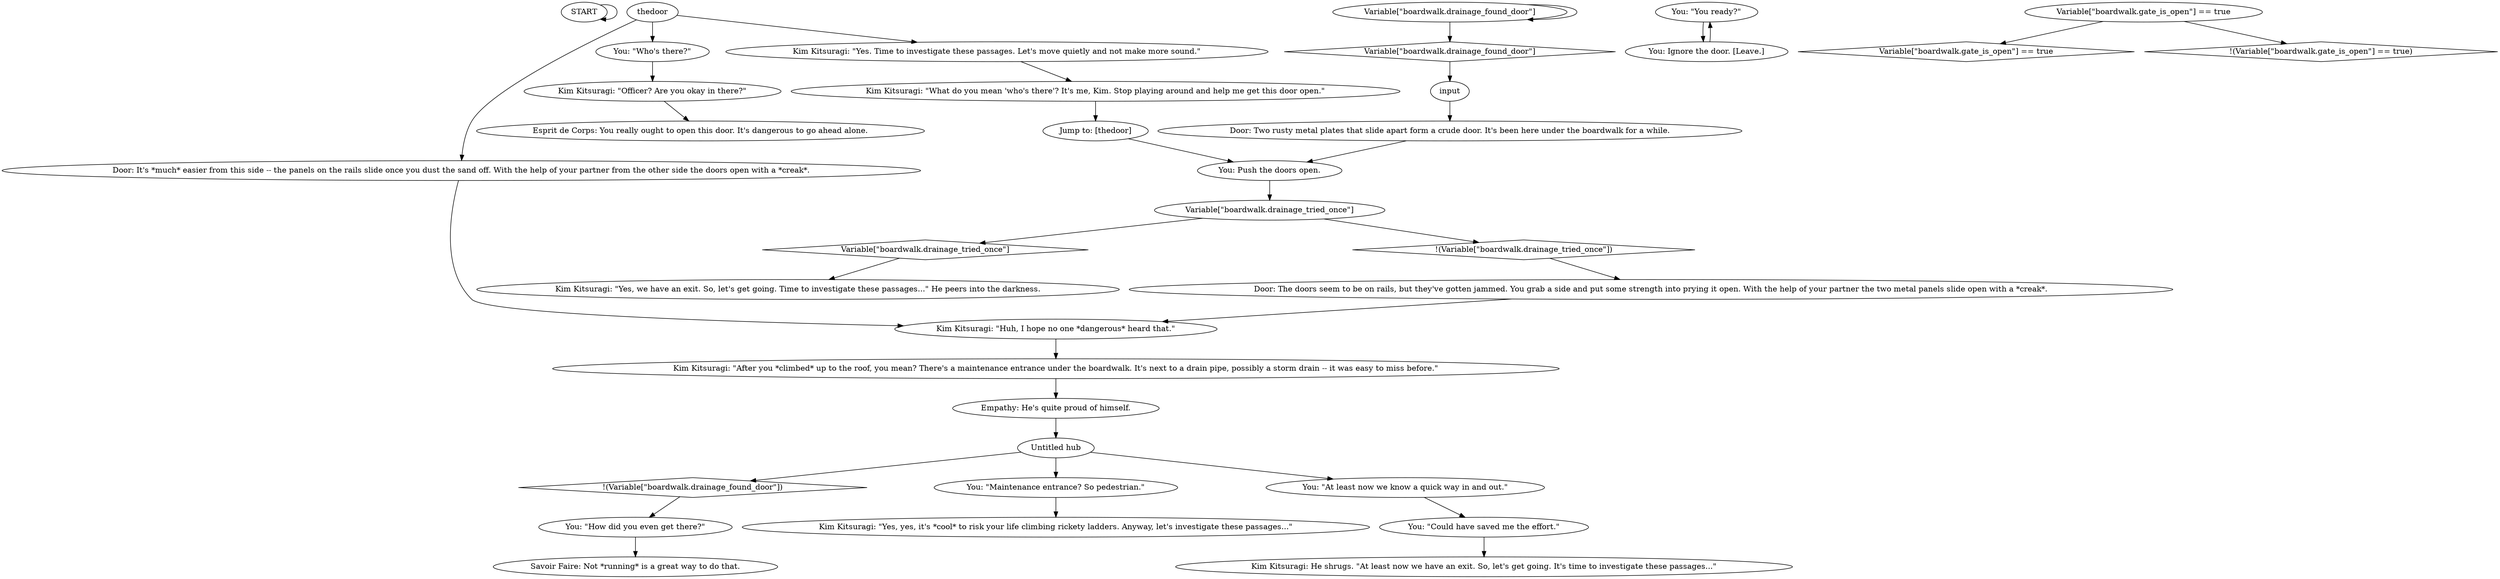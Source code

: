 # LAIR / EXIT DOOR
# Door interactable, open the door, let Kim in. Kim possibly hidden behind fog of war.
# ==================================================
digraph G {
	  0 [label="START"];
	  1 [label="input"];
	  2 [label="You: \"You ready?\""];
	  3 [label="Kim Kitsuragi: \"Officer? Are you okay in there?\""];
	  4 [label="Kim Kitsuragi: \"What do you mean 'who's there'? It's me, Kim. Stop playing around and help me get this door open.\""];
	  5 [label="Savoir Faire: Not *running* is a great way to do that."];
	  6 [label="Kim Kitsuragi: \"After you *climbed* up to the roof, you mean? There's a maintenance entrance under the boardwalk. It's next to a drain pipe, possibly a storm drain -- it was easy to miss before.\""];
	  7 [label="Variable[\"boardwalk.drainage_found_door\"]"];
	  8 [label="Variable[\"boardwalk.drainage_found_door\"]", shape=diamond];
	  9 [label="!(Variable[\"boardwalk.drainage_found_door\"])", shape=diamond];
	  10 [label="You: \"Could have saved me the effort.\""];
	  11 [label="Kim Kitsuragi: \"Yes, we have an exit. So, let's get going. Time to investigate these passages...\" He peers into the darkness."];
	  12 [label="Door: It's *much* easier from this side -- the panels on the rails slide once you dust the sand off. With the help of your partner from the other side the doors open with a *creak*."];
	  13 [label="You: \"Who's there?\""];
	  14 [label="You: Ignore the door. [Leave.]"];
	  15 [label="Kim Kitsuragi: \"Yes. Time to investigate these passages. Let's move quietly and not make more sound.\""];
	  16 [label="You: Push the doors open."];
	  17 [label="thedoor"];
	  18 [label="Variable[\"boardwalk.drainage_tried_once\"]"];
	  19 [label="Variable[\"boardwalk.drainage_tried_once\"]", shape=diamond];
	  20 [label="!(Variable[\"boardwalk.drainage_tried_once\"])", shape=diamond];
	  21 [label="Kim Kitsuragi: \"Yes, yes, it's *cool* to risk your life climbing rickety ladders. Anyway, let's investigate these passages...\""];
	  22 [label="You: \"Maintenance entrance? So pedestrian.\""];
	  23 [label="Kim Kitsuragi: \"Huh, I hope no one *dangerous* heard that.\""];
	  24 [label="Variable[\"boardwalk.gate_is_open\"] == true"];
	  25 [label="Variable[\"boardwalk.gate_is_open\"] == true", shape=diamond];
	  26 [label="!(Variable[\"boardwalk.gate_is_open\"] == true)", shape=diamond];
	  27 [label="Jump to: [thedoor]"];
	  28 [label="Door: Two rusty metal plates that slide apart form a crude door. It's been here under the boardwalk for a while."];
	  29 [label="Door: The doors seem to be on rails, but they've gotten jammed. You grab a side and put some strength into prying it open. With the help of your partner the two metal panels slide open with a *creak*."];
	  30 [label="Esprit de Corps: You really ought to open this door. It's dangerous to go ahead alone."];
	  31 [label="Empathy: He's quite proud of himself."];
	  32 [label="Untitled hub"];
	  33 [label="You: \"At least now we know a quick way in and out.\""];
	  34 [label="Kim Kitsuragi: He shrugs. \"At least now we have an exit. So, let's get going. It's time to investigate these passages...\""];
	  35 [label="You: \"How did you even get there?\""];
	  0 -> 0
	  1 -> 28
	  2 -> 14
	  3 -> 30
	  4 -> 27
	  6 -> 31
	  7 -> 8
	  7 -> 7
	  8 -> 1
	  9 -> 35
	  10 -> 34
	  12 -> 23
	  13 -> 3
	  14 -> 2
	  15 -> 4
	  16 -> 18
	  17 -> 12
	  17 -> 13
	  17 -> 15
	  18 -> 19
	  18 -> 20
	  19 -> 11
	  20 -> 29
	  22 -> 21
	  23 -> 6
	  24 -> 25
	  24 -> 26
	  27 -> 16
	  28 -> 16
	  29 -> 23
	  31 -> 32
	  32 -> 9
	  32 -> 22
	  32 -> 33
	  33 -> 10
	  35 -> 5
}

